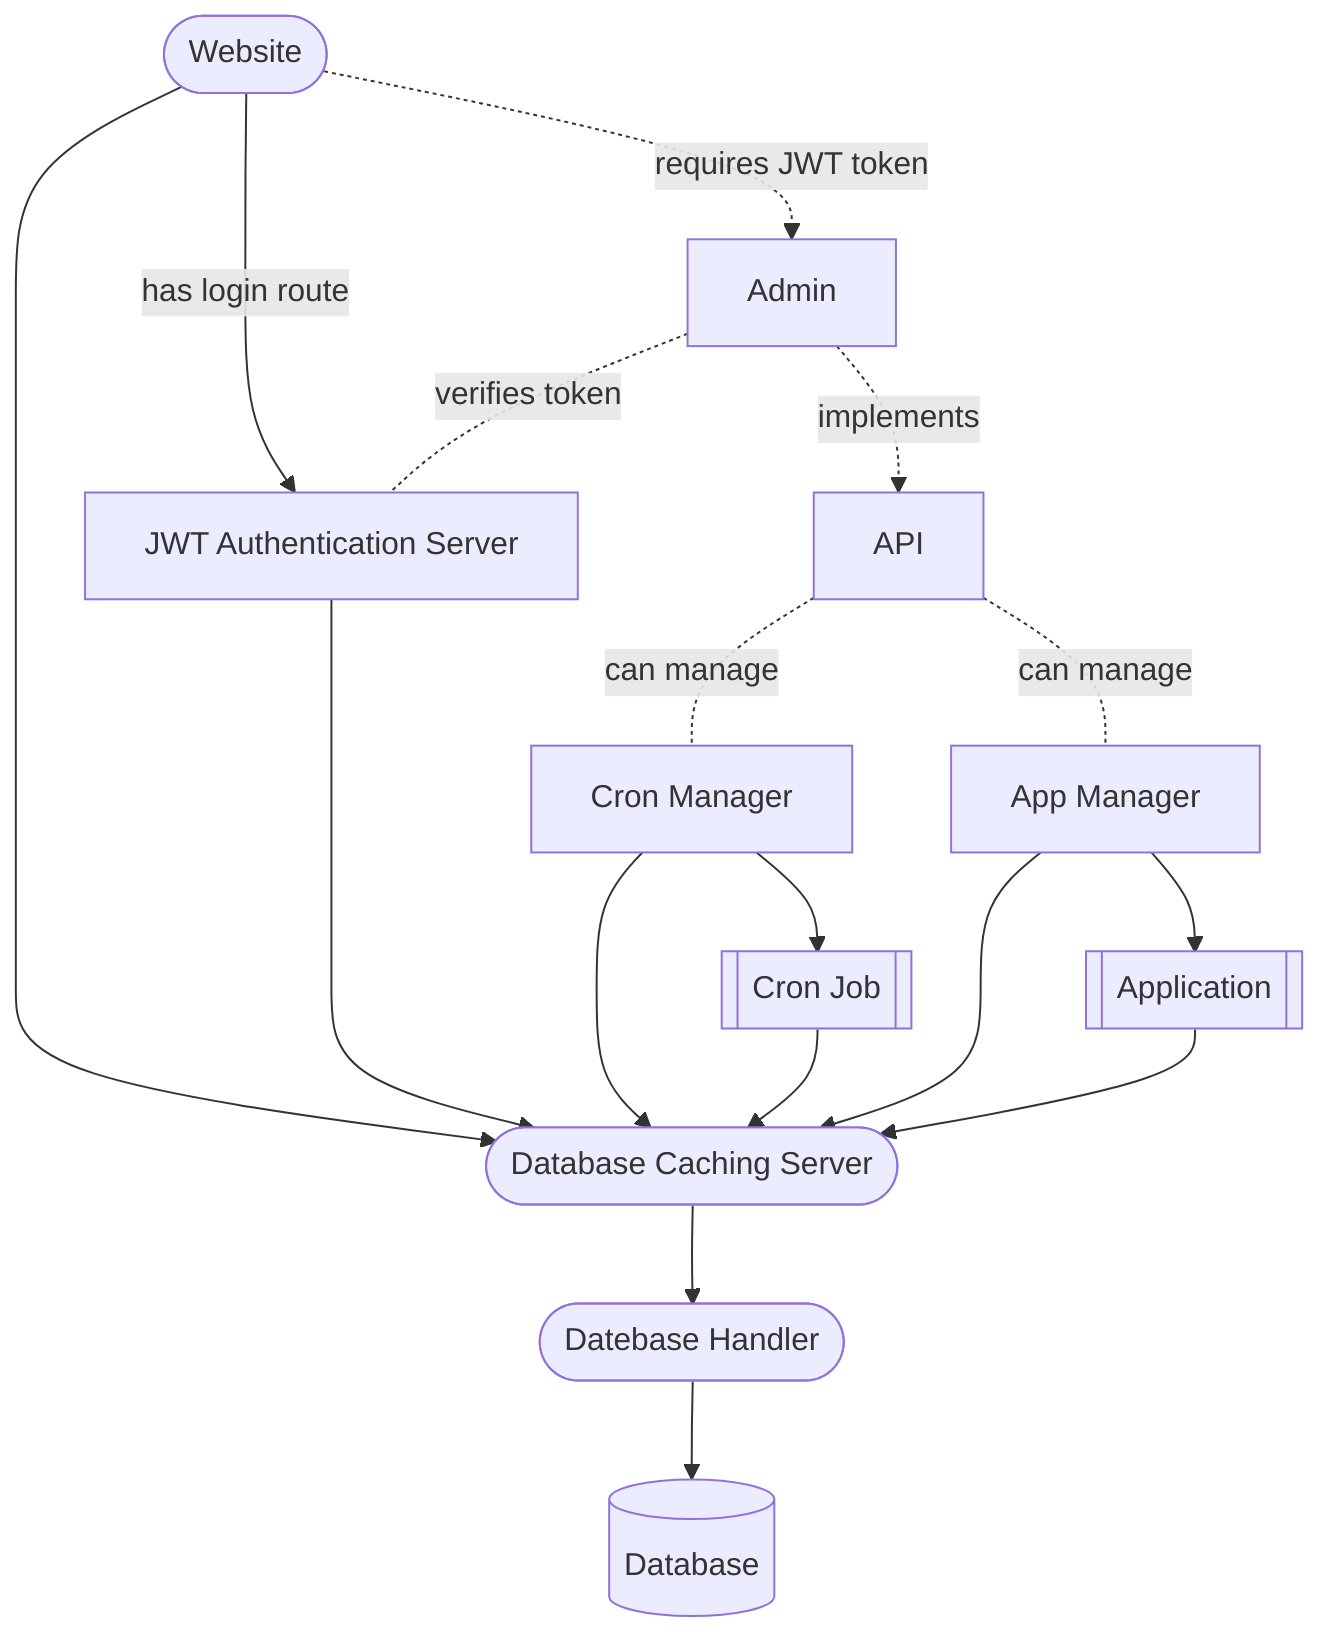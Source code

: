 graph TD
	db[(Database)]
	dbh([Datebase Handler])
	dbcache([Database Caching Server])
	web([Website])
	jwt[JWT Authentication Server]
	admin[Admin]
	api[API]
	cronmanager[Cron Manager]
	cronjob[[Cron Job]]
	appmanager[App Manager]
	app[[Application]]

	web-->dbcache
	web-.->|requires JWT token|admin
	web-->|has login route|jwt
	admin-.-|verifies token|jwt
	admin-.->|implements|api
	jwt-->dbcache
	api-.-|can manage|cronmanager
	api-.-|can manage|appmanager
	cronmanager-->dbcache
	cronmanager-->cronjob
	cronjob-->dbcache
	appmanager-->dbcache
	appmanager-->app
	app-->dbcache
	dbcache-->dbh
	dbh-->db